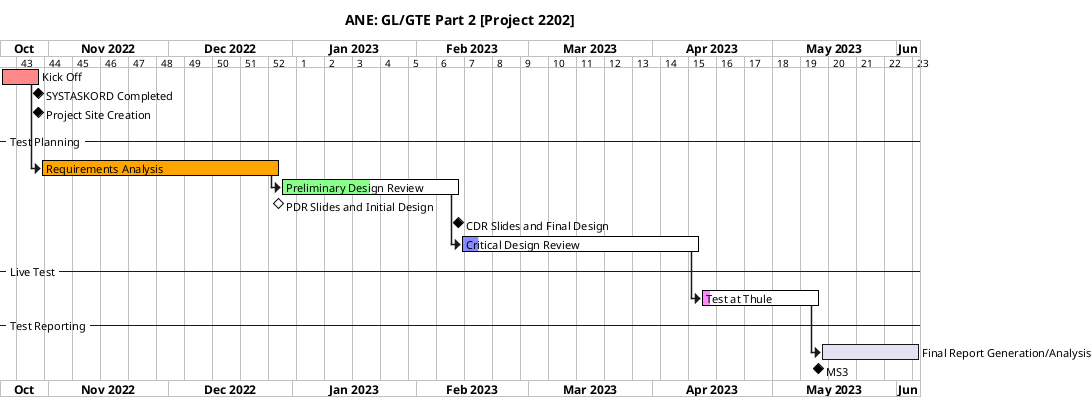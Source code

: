 @startgantt
title ANE: GL/GTE Part 2 [Project 2202]
'saturday are closed
'sunday are closed
printscale weekly


Project starts the 2022/10/20
[Kick Off] as [Task 1] lasts 10 days
[SYSTASKORD Completed] as [D1] happens at [Task 1]'s end
[Project Site Creation] as [D2] happens at [Task 1]'s end


-- Test Planning --


[Requirements Analysis] as [Task 2] starts at [Task 1]'s end and lasts 60 days


[Preliminary Design Review] as [Task 3] starts at [Task 2]'s end and lasts 45 days
[PDR Slides and Initial Design] as [MS1.5] happens at [Task 2]'s end
[CDR Slides and Final Design] as [MS2] happens at [Task 3]'s end


[Critical Design Review] as [Task 4] starts at [Task 3]'s end and lasts 60 days
-- Live Test --
[Test at Thule] as [Task 5] starts at [Task 4]'s end and lasts 30 days


-- Test Reporting --
[Final Report Generation/Analysis] as [Task 6] starts at [Task 5]'s end and lasts 25 days


[Task 1] is colored in #FF8888/Black
[Task 2] is colored in #Orange/Black
[MS1.5] is colored in #FFFFFF/Black
[Task 3] is colored in #88FF88/Black
[Task 4] is colored in #8888FF/Black
[Task 5] is colored in #FF88FF/Black
[MS3] happens at [Task 5]'s end


[Task 1] is 100% completed
[Task 2] is 100% completed
[Task 3] is 50% completed
[Task 4] is 7% completed
[Task 5] is 7% completed


@endgantt
